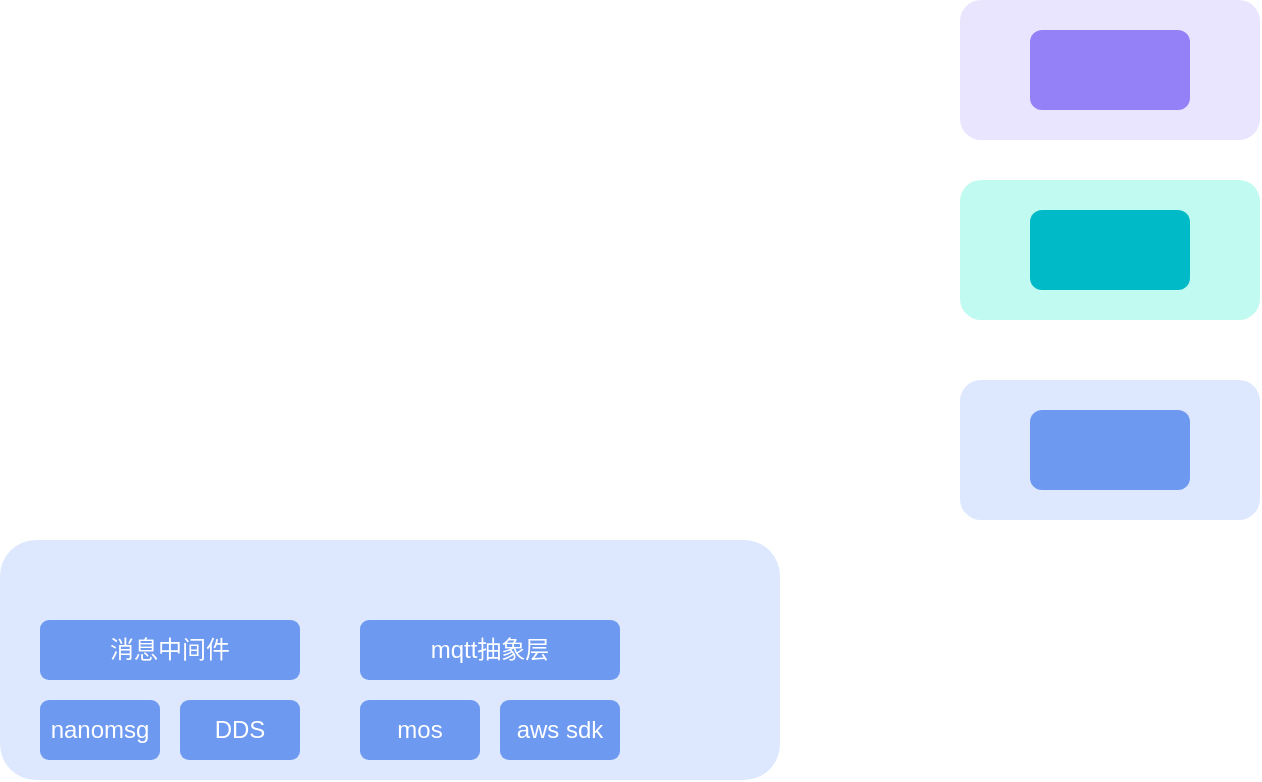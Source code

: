 <mxfile version="22.1.2" type="github">
  <diagram id="prtHgNgQTEPvFCAcTncT" name="Page-1">
    <mxGraphModel dx="784" dy="430" grid="1" gridSize="10" guides="1" tooltips="1" connect="1" arrows="1" fold="1" page="1" pageScale="1" pageWidth="827" pageHeight="1169" math="0" shadow="0">
      <root>
        <mxCell id="0" />
        <mxCell id="1" parent="0" />
        <mxCell id="VH6RRAhwsbcZhpfBHV_4-19" value="" style="rounded=1;whiteSpace=wrap;html=1;fillColor=#e9e5ff;strokeColor=none;" vertex="1" parent="1">
          <mxGeometry x="630" y="80" width="150" height="70" as="geometry" />
        </mxCell>
        <mxCell id="VH6RRAhwsbcZhpfBHV_4-20" value="" style="rounded=1;whiteSpace=wrap;html=1;strokeColor=none;fillColor=#9581f7;" vertex="1" parent="1">
          <mxGeometry x="665" y="95" width="80" height="40" as="geometry" />
        </mxCell>
        <mxCell id="VH6RRAhwsbcZhpfBHV_4-21" value="" style="rounded=1;whiteSpace=wrap;html=1;fillColor=#c1faf0;strokeColor=none;" vertex="1" parent="1">
          <mxGeometry x="630" y="170" width="150" height="70" as="geometry" />
        </mxCell>
        <mxCell id="VH6RRAhwsbcZhpfBHV_4-22" value="" style="rounded=1;whiteSpace=wrap;html=1;strokeColor=none;fillColor=#00bac7;" vertex="1" parent="1">
          <mxGeometry x="665" y="185" width="80" height="40" as="geometry" />
        </mxCell>
        <mxCell id="VH6RRAhwsbcZhpfBHV_4-23" value="" style="rounded=1;whiteSpace=wrap;html=1;fillColor=#dde7fd;strokeColor=none;" vertex="1" parent="1">
          <mxGeometry x="630" y="270" width="150" height="70" as="geometry" />
        </mxCell>
        <mxCell id="VH6RRAhwsbcZhpfBHV_4-24" value="" style="rounded=1;whiteSpace=wrap;html=1;strokeColor=none;fillColor=#6d99f1;" vertex="1" parent="1">
          <mxGeometry x="665" y="285" width="80" height="40" as="geometry" />
        </mxCell>
        <mxCell id="VH6RRAhwsbcZhpfBHV_4-29" value="" style="rounded=1;whiteSpace=wrap;html=1;fillColor=#dde7fd;strokeColor=none;" vertex="1" parent="1">
          <mxGeometry x="150" y="350" width="390" height="120" as="geometry" />
        </mxCell>
        <mxCell id="VH6RRAhwsbcZhpfBHV_4-30" value="消息中间件" style="rounded=1;whiteSpace=wrap;html=1;strokeColor=none;fillColor=#6d99f1;fontColor=#ffffff;" vertex="1" parent="1">
          <mxGeometry x="170" y="390" width="130" height="30" as="geometry" />
        </mxCell>
        <mxCell id="VH6RRAhwsbcZhpfBHV_4-31" value="nanomsg" style="rounded=1;whiteSpace=wrap;html=1;strokeColor=none;fillColor=#6d99f1;fontColor=#ffffff;" vertex="1" parent="1">
          <mxGeometry x="170" y="430" width="60" height="30" as="geometry" />
        </mxCell>
        <mxCell id="VH6RRAhwsbcZhpfBHV_4-32" value="DDS" style="rounded=1;whiteSpace=wrap;html=1;strokeColor=none;fillColor=#6d99f1;fontColor=#ffffff;" vertex="1" parent="1">
          <mxGeometry x="240" y="430" width="60" height="30" as="geometry" />
        </mxCell>
        <mxCell id="VH6RRAhwsbcZhpfBHV_4-33" value="mqtt抽象层" style="rounded=1;whiteSpace=wrap;html=1;strokeColor=none;fillColor=#6d99f1;fontColor=#ffffff;" vertex="1" parent="1">
          <mxGeometry x="330" y="390" width="130" height="30" as="geometry" />
        </mxCell>
        <mxCell id="VH6RRAhwsbcZhpfBHV_4-34" value="mos" style="rounded=1;whiteSpace=wrap;html=1;strokeColor=none;fillColor=#6d99f1;fontColor=#ffffff;" vertex="1" parent="1">
          <mxGeometry x="330" y="430" width="60" height="30" as="geometry" />
        </mxCell>
        <mxCell id="VH6RRAhwsbcZhpfBHV_4-35" value="aws sdk" style="rounded=1;whiteSpace=wrap;html=1;strokeColor=none;fillColor=#6d99f1;fontColor=#ffffff;" vertex="1" parent="1">
          <mxGeometry x="400" y="430" width="60" height="30" as="geometry" />
        </mxCell>
      </root>
    </mxGraphModel>
  </diagram>
</mxfile>

